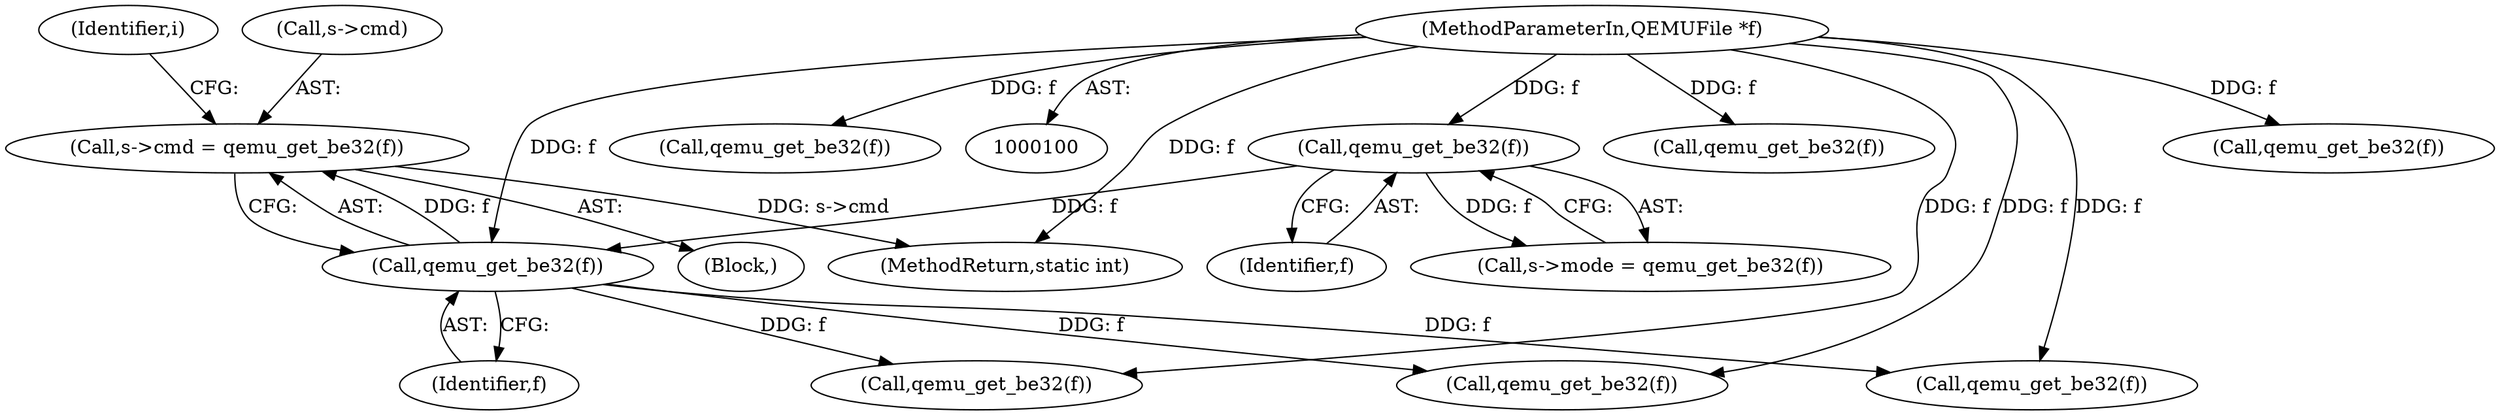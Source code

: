 digraph "0_qemu_a9c380db3b8c6af19546a68145c8d1438a09c92b@pointer" {
"1000130" [label="(Call,s->cmd = qemu_get_be32(f))"];
"1000134" [label="(Call,qemu_get_be32(f))"];
"1000128" [label="(Call,qemu_get_be32(f))"];
"1000101" [label="(MethodParameterIn,QEMUFile *f)"];
"1000211" [label="(Call,qemu_get_be32(f))"];
"1000124" [label="(Call,s->mode = qemu_get_be32(f))"];
"1000129" [label="(Identifier,f)"];
"1000300" [label="(MethodReturn,static int)"];
"1000205" [label="(Call,qemu_get_be32(f))"];
"1000134" [label="(Call,qemu_get_be32(f))"];
"1000104" [label="(Block,)"];
"1000131" [label="(Call,s->cmd)"];
"1000174" [label="(Call,qemu_get_be32(f))"];
"1000128" [label="(Call,qemu_get_be32(f))"];
"1000168" [label="(Call,qemu_get_be32(f))"];
"1000101" [label="(MethodParameterIn,QEMUFile *f)"];
"1000151" [label="(Call,qemu_get_be32(f))"];
"1000138" [label="(Identifier,i)"];
"1000135" [label="(Identifier,f)"];
"1000130" [label="(Call,s->cmd = qemu_get_be32(f))"];
"1000256" [label="(Call,qemu_get_be32(f))"];
"1000130" -> "1000104"  [label="AST: "];
"1000130" -> "1000134"  [label="CFG: "];
"1000131" -> "1000130"  [label="AST: "];
"1000134" -> "1000130"  [label="AST: "];
"1000138" -> "1000130"  [label="CFG: "];
"1000130" -> "1000300"  [label="DDG: s->cmd"];
"1000134" -> "1000130"  [label="DDG: f"];
"1000134" -> "1000135"  [label="CFG: "];
"1000135" -> "1000134"  [label="AST: "];
"1000128" -> "1000134"  [label="DDG: f"];
"1000101" -> "1000134"  [label="DDG: f"];
"1000134" -> "1000151"  [label="DDG: f"];
"1000134" -> "1000168"  [label="DDG: f"];
"1000134" -> "1000174"  [label="DDG: f"];
"1000128" -> "1000124"  [label="AST: "];
"1000128" -> "1000129"  [label="CFG: "];
"1000129" -> "1000128"  [label="AST: "];
"1000124" -> "1000128"  [label="CFG: "];
"1000128" -> "1000124"  [label="DDG: f"];
"1000101" -> "1000128"  [label="DDG: f"];
"1000101" -> "1000100"  [label="AST: "];
"1000101" -> "1000300"  [label="DDG: f"];
"1000101" -> "1000151"  [label="DDG: f"];
"1000101" -> "1000168"  [label="DDG: f"];
"1000101" -> "1000174"  [label="DDG: f"];
"1000101" -> "1000205"  [label="DDG: f"];
"1000101" -> "1000211"  [label="DDG: f"];
"1000101" -> "1000256"  [label="DDG: f"];
}
